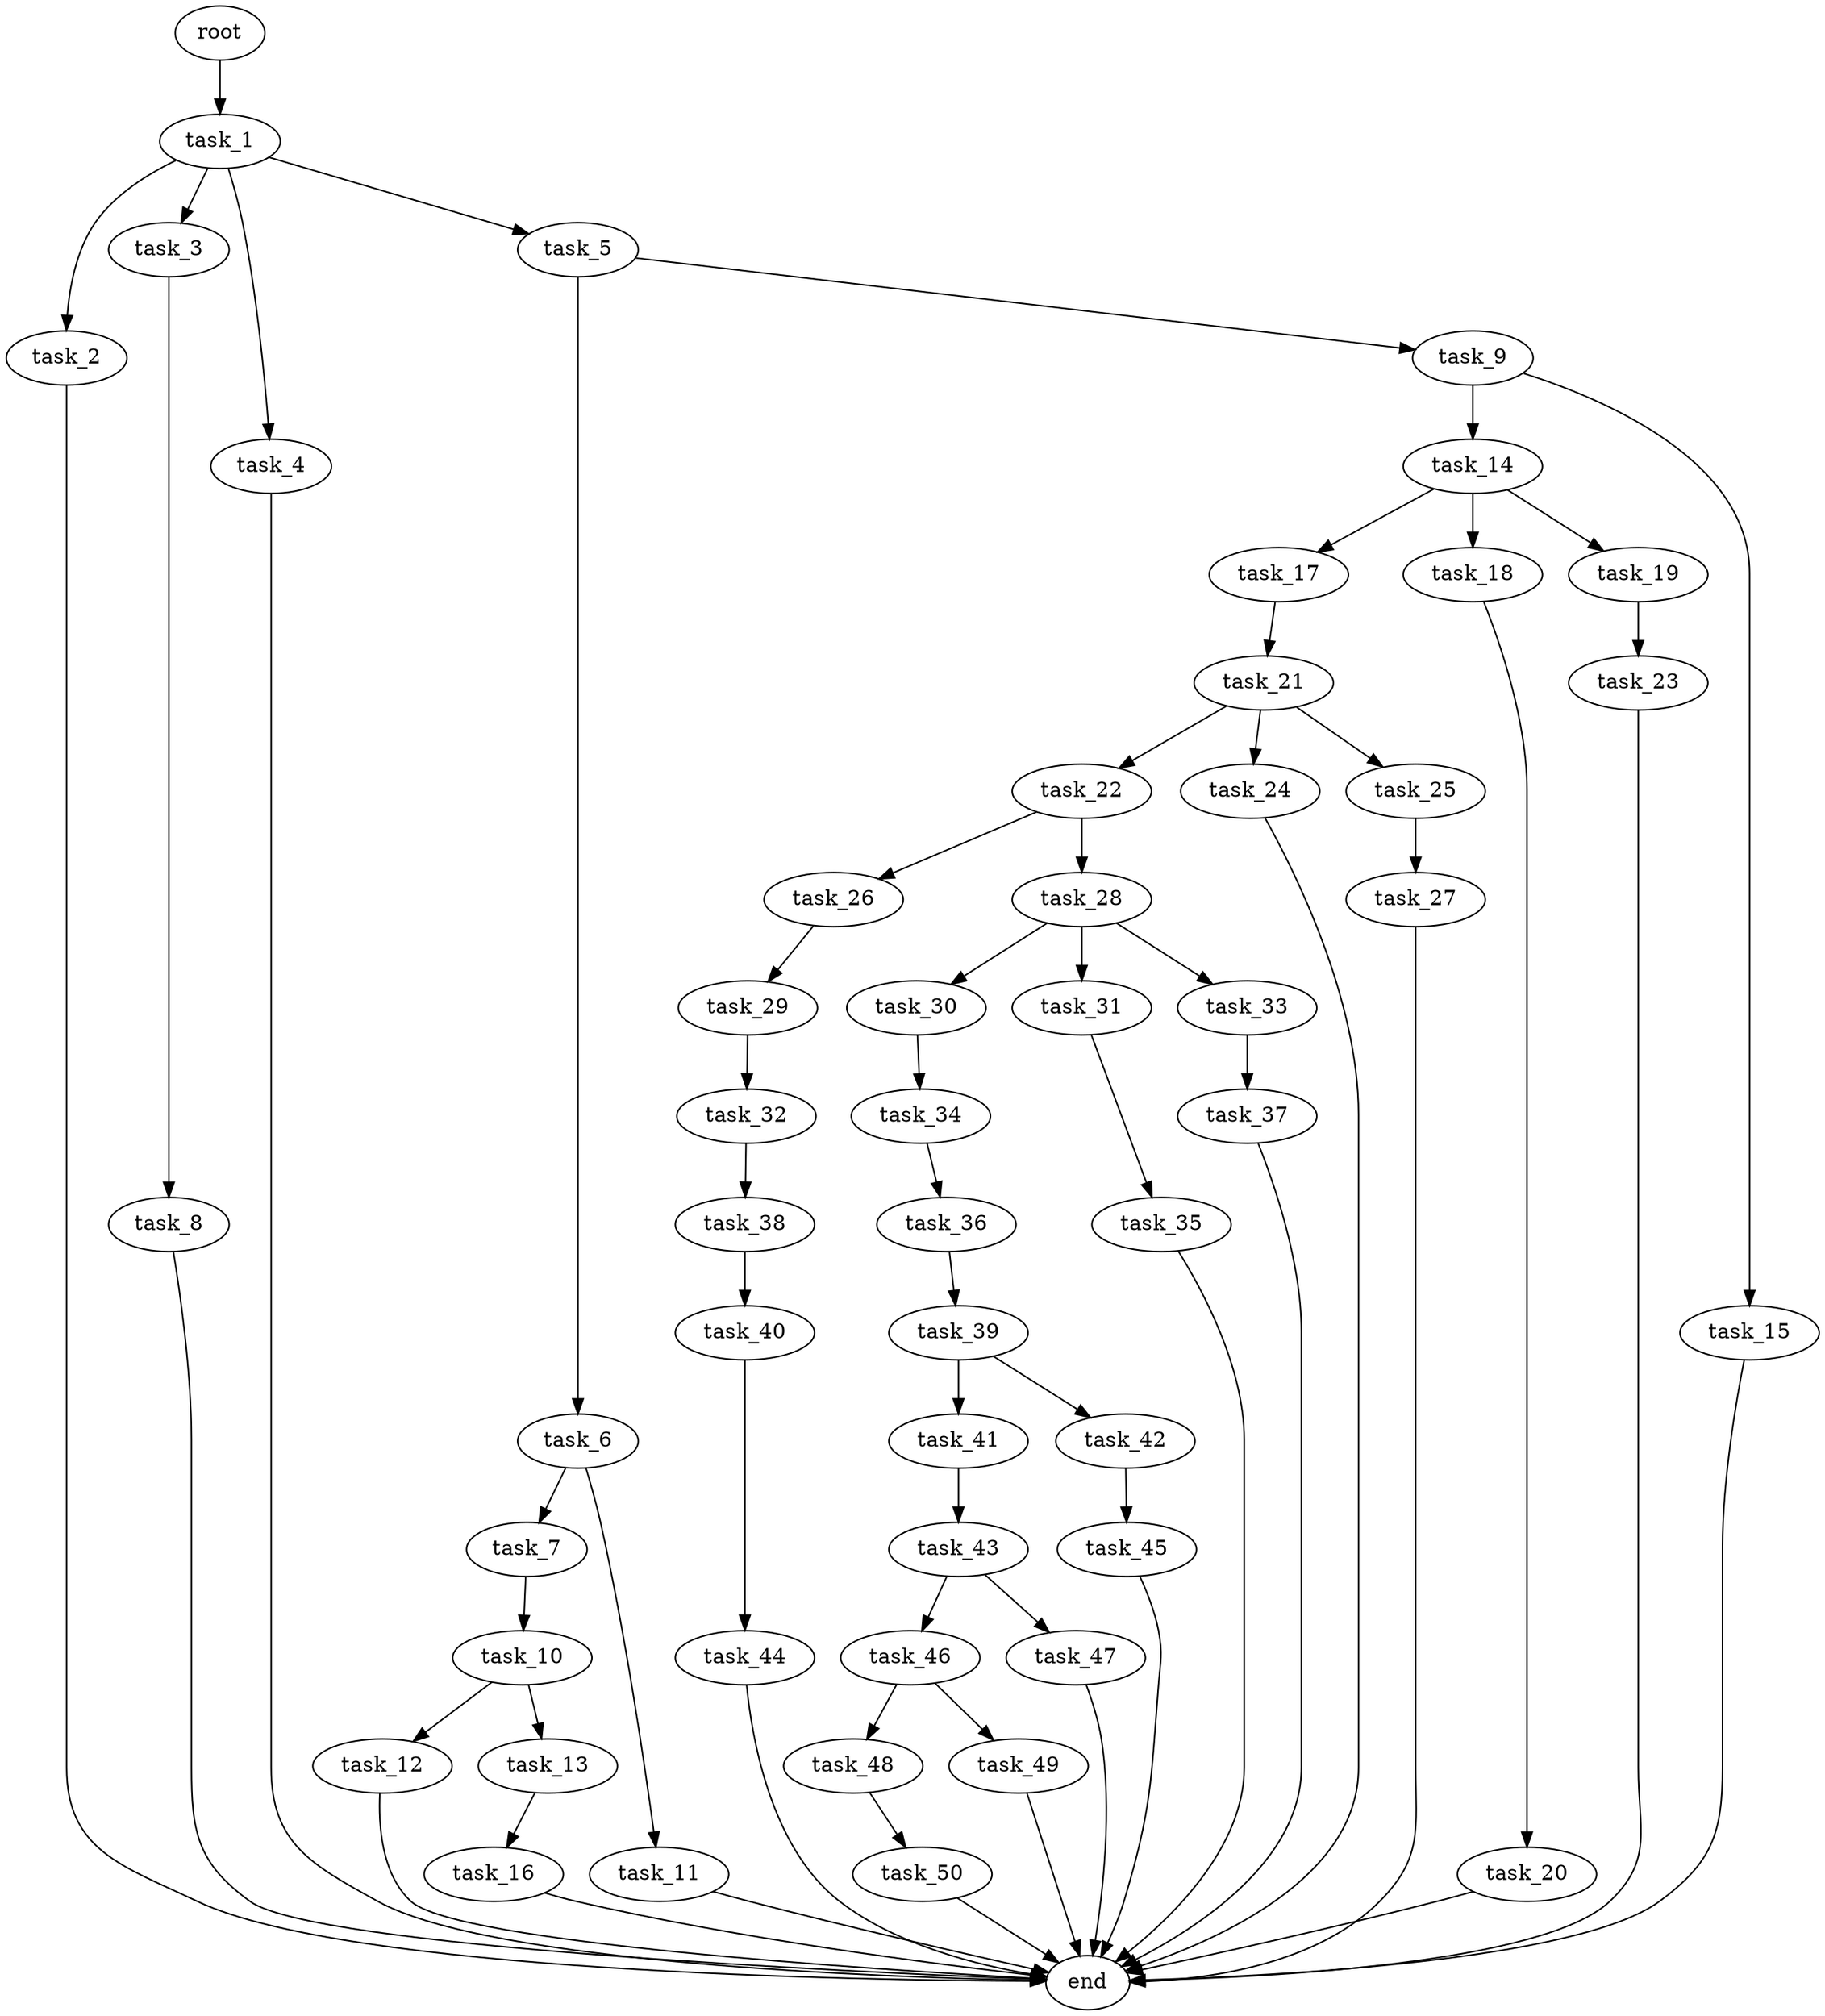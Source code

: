 digraph G {
  root [size="0.000000e+00"];
  task_1 [size="1.017888e+09"];
  task_2 [size="3.805963e+09"];
  task_3 [size="6.025427e+09"];
  task_4 [size="4.611493e+09"];
  task_5 [size="2.601107e+09"];
  task_6 [size="8.457299e+09"];
  task_7 [size="5.677137e+09"];
  task_8 [size="8.456750e+09"];
  task_9 [size="1.654993e+09"];
  task_10 [size="1.865814e+09"];
  task_11 [size="1.850906e+09"];
  task_12 [size="6.149393e+09"];
  task_13 [size="7.616342e+09"];
  task_14 [size="2.582124e+09"];
  task_15 [size="6.838258e+09"];
  task_16 [size="2.784933e+09"];
  task_17 [size="9.614379e+09"];
  task_18 [size="8.014547e+09"];
  task_19 [size="7.470181e+09"];
  task_20 [size="4.292617e+09"];
  task_21 [size="7.035043e+09"];
  task_22 [size="5.421744e+09"];
  task_23 [size="5.073449e+09"];
  task_24 [size="8.721210e+09"];
  task_25 [size="8.838054e+09"];
  task_26 [size="7.447807e+08"];
  task_27 [size="7.831754e+09"];
  task_28 [size="2.226406e+09"];
  task_29 [size="4.642754e+08"];
  task_30 [size="2.575782e+09"];
  task_31 [size="6.050393e+09"];
  task_32 [size="5.197853e+09"];
  task_33 [size="3.205425e+09"];
  task_34 [size="4.997322e+09"];
  task_35 [size="8.526438e+08"];
  task_36 [size="3.340103e+09"];
  task_37 [size="7.025103e+09"];
  task_38 [size="5.938728e+09"];
  task_39 [size="6.599601e+09"];
  task_40 [size="6.942825e+09"];
  task_41 [size="7.709463e+09"];
  task_42 [size="9.098553e+09"];
  task_43 [size="6.986306e+09"];
  task_44 [size="1.669828e+09"];
  task_45 [size="4.815336e+09"];
  task_46 [size="4.789613e+09"];
  task_47 [size="6.097889e+09"];
  task_48 [size="1.718133e+09"];
  task_49 [size="3.563951e+09"];
  task_50 [size="9.805915e+08"];
  end [size="0.000000e+00"];

  root -> task_1 [size="1.000000e-12"];
  task_1 -> task_2 [size="3.805963e+08"];
  task_1 -> task_3 [size="6.025427e+08"];
  task_1 -> task_4 [size="4.611493e+08"];
  task_1 -> task_5 [size="2.601107e+08"];
  task_2 -> end [size="1.000000e-12"];
  task_3 -> task_8 [size="8.456750e+08"];
  task_4 -> end [size="1.000000e-12"];
  task_5 -> task_6 [size="8.457299e+08"];
  task_5 -> task_9 [size="1.654993e+08"];
  task_6 -> task_7 [size="5.677137e+08"];
  task_6 -> task_11 [size="1.850906e+08"];
  task_7 -> task_10 [size="1.865814e+08"];
  task_8 -> end [size="1.000000e-12"];
  task_9 -> task_14 [size="2.582124e+08"];
  task_9 -> task_15 [size="6.838258e+08"];
  task_10 -> task_12 [size="6.149393e+08"];
  task_10 -> task_13 [size="7.616342e+08"];
  task_11 -> end [size="1.000000e-12"];
  task_12 -> end [size="1.000000e-12"];
  task_13 -> task_16 [size="2.784933e+08"];
  task_14 -> task_17 [size="9.614379e+08"];
  task_14 -> task_18 [size="8.014547e+08"];
  task_14 -> task_19 [size="7.470181e+08"];
  task_15 -> end [size="1.000000e-12"];
  task_16 -> end [size="1.000000e-12"];
  task_17 -> task_21 [size="7.035043e+08"];
  task_18 -> task_20 [size="4.292617e+08"];
  task_19 -> task_23 [size="5.073449e+08"];
  task_20 -> end [size="1.000000e-12"];
  task_21 -> task_22 [size="5.421744e+08"];
  task_21 -> task_24 [size="8.721210e+08"];
  task_21 -> task_25 [size="8.838054e+08"];
  task_22 -> task_26 [size="7.447807e+07"];
  task_22 -> task_28 [size="2.226406e+08"];
  task_23 -> end [size="1.000000e-12"];
  task_24 -> end [size="1.000000e-12"];
  task_25 -> task_27 [size="7.831754e+08"];
  task_26 -> task_29 [size="4.642754e+07"];
  task_27 -> end [size="1.000000e-12"];
  task_28 -> task_30 [size="2.575782e+08"];
  task_28 -> task_31 [size="6.050393e+08"];
  task_28 -> task_33 [size="3.205425e+08"];
  task_29 -> task_32 [size="5.197853e+08"];
  task_30 -> task_34 [size="4.997322e+08"];
  task_31 -> task_35 [size="8.526438e+07"];
  task_32 -> task_38 [size="5.938728e+08"];
  task_33 -> task_37 [size="7.025103e+08"];
  task_34 -> task_36 [size="3.340103e+08"];
  task_35 -> end [size="1.000000e-12"];
  task_36 -> task_39 [size="6.599601e+08"];
  task_37 -> end [size="1.000000e-12"];
  task_38 -> task_40 [size="6.942825e+08"];
  task_39 -> task_41 [size="7.709463e+08"];
  task_39 -> task_42 [size="9.098553e+08"];
  task_40 -> task_44 [size="1.669828e+08"];
  task_41 -> task_43 [size="6.986306e+08"];
  task_42 -> task_45 [size="4.815336e+08"];
  task_43 -> task_46 [size="4.789613e+08"];
  task_43 -> task_47 [size="6.097889e+08"];
  task_44 -> end [size="1.000000e-12"];
  task_45 -> end [size="1.000000e-12"];
  task_46 -> task_48 [size="1.718133e+08"];
  task_46 -> task_49 [size="3.563951e+08"];
  task_47 -> end [size="1.000000e-12"];
  task_48 -> task_50 [size="9.805915e+07"];
  task_49 -> end [size="1.000000e-12"];
  task_50 -> end [size="1.000000e-12"];
}
